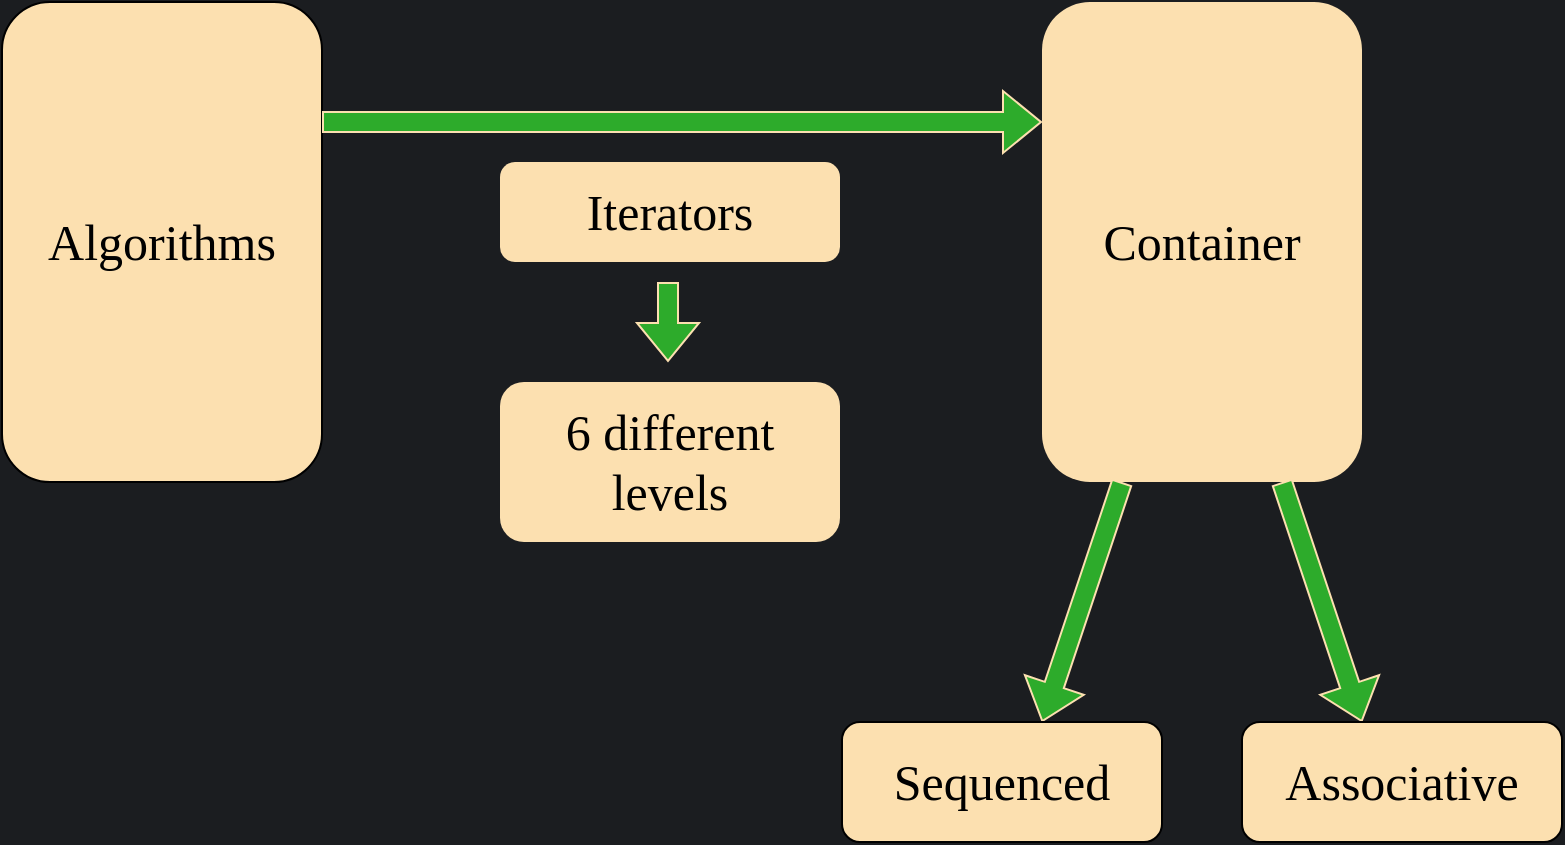 <mxfile version="17.4.0" type="github"><diagram id="qnFRUYKLidkErhUA6jka" name="Page-1"><mxGraphModel dx="1422" dy="798" grid="1" gridSize="10" guides="1" tooltips="1" connect="1" arrows="1" fold="1" page="1" pageScale="1" pageWidth="827" pageHeight="1169" background="#1B1D20" math="0" shadow="0"><root><mxCell id="0"/><mxCell id="1" parent="0"/><mxCell id="ciX_IjcqIJmXs5fLBIkF-1" value="Container" style="rounded=1;whiteSpace=wrap;html=1;fontFamily=Verdana;fontSize=25;strokeColor=none;fillColor=#FCE0B0;" vertex="1" parent="1"><mxGeometry x="600" y="80" width="160" height="240" as="geometry"/></mxCell><mxCell id="ciX_IjcqIJmXs5fLBIkF-2" value="Algorithms" style="rounded=1;whiteSpace=wrap;html=1;fontFamily=Verdana;fontSize=25;fillColor=#FCE0B0;" vertex="1" parent="1"><mxGeometry x="80" y="80" width="160" height="240" as="geometry"/></mxCell><mxCell id="ciX_IjcqIJmXs5fLBIkF-3" value="" style="shape=flexArrow;endArrow=classic;html=1;rounded=0;exitX=1;exitY=0.25;exitDx=0;exitDy=0;entryX=0;entryY=0.25;entryDx=0;entryDy=0;strokeColor=#FCE0B0;fillColor=#2DAB2B;" edge="1" parent="1" source="ciX_IjcqIJmXs5fLBIkF-2" target="ciX_IjcqIJmXs5fLBIkF-1"><mxGeometry width="50" height="50" relative="1" as="geometry"><mxPoint x="230" y="195" as="sourcePoint"/><mxPoint x="618.98" y="195" as="targetPoint"/></mxGeometry></mxCell><mxCell id="ciX_IjcqIJmXs5fLBIkF-5" value="Iterators" style="rounded=1;whiteSpace=wrap;html=1;fontFamily=Verdana;fontSize=25;strokeColor=none;fillColor=#FCE0B0;" vertex="1" parent="1"><mxGeometry x="329" y="160" width="170" height="50" as="geometry"/></mxCell><mxCell id="ciX_IjcqIJmXs5fLBIkF-7" value="" style="shape=flexArrow;endArrow=classic;html=1;rounded=0;fontFamily=Verdana;fontSize=25;strokeColor=#FCE0B0;fillColor=#2DAB2B;exitX=0.25;exitY=1;exitDx=0;exitDy=0;" edge="1" parent="1" source="ciX_IjcqIJmXs5fLBIkF-1"><mxGeometry width="50" height="50" relative="1" as="geometry"><mxPoint x="390" y="330" as="sourcePoint"/><mxPoint x="600" y="440" as="targetPoint"/></mxGeometry></mxCell><mxCell id="ciX_IjcqIJmXs5fLBIkF-8" value="" style="shape=flexArrow;endArrow=classic;html=1;rounded=0;fontFamily=Verdana;fontSize=25;strokeColor=#FCE0B0;fillColor=#2DAB2B;exitX=0.75;exitY=1;exitDx=0;exitDy=0;" edge="1" parent="1" source="ciX_IjcqIJmXs5fLBIkF-1"><mxGeometry width="50" height="50" relative="1" as="geometry"><mxPoint x="630" y="343.171" as="sourcePoint"/><mxPoint x="760" y="440" as="targetPoint"/></mxGeometry></mxCell><mxCell id="ciX_IjcqIJmXs5fLBIkF-9" value="Sequenced" style="rounded=1;whiteSpace=wrap;html=1;labelBorderColor=none;fontFamily=Verdana;fontSize=25;fillColor=#FCE0B0;" vertex="1" parent="1"><mxGeometry x="500" y="440" width="160" height="60" as="geometry"/></mxCell><mxCell id="ciX_IjcqIJmXs5fLBIkF-11" value="Associative" style="rounded=1;whiteSpace=wrap;html=1;labelBorderColor=none;fontFamily=Verdana;fontSize=25;fillColor=#FCE0B0;" vertex="1" parent="1"><mxGeometry x="700" y="440" width="160" height="60" as="geometry"/></mxCell><mxCell id="ciX_IjcqIJmXs5fLBIkF-12" value="" style="shape=flexArrow;endArrow=classic;html=1;rounded=0;fontFamily=Verdana;fontSize=25;strokeColor=#FCE0B0;fillColor=#2DAB2B;exitX=0.25;exitY=1;exitDx=0;exitDy=0;" edge="1" parent="1"><mxGeometry width="50" height="50" relative="1" as="geometry"><mxPoint x="413" y="220" as="sourcePoint"/><mxPoint x="413" y="260" as="targetPoint"/></mxGeometry></mxCell><mxCell id="ciX_IjcqIJmXs5fLBIkF-13" value="6 different levels" style="rounded=1;whiteSpace=wrap;html=1;fontFamily=Verdana;fontSize=25;strokeColor=none;fillColor=#FCE0B0;" vertex="1" parent="1"><mxGeometry x="329" y="270" width="170" height="80" as="geometry"/></mxCell></root></mxGraphModel></diagram></mxfile>